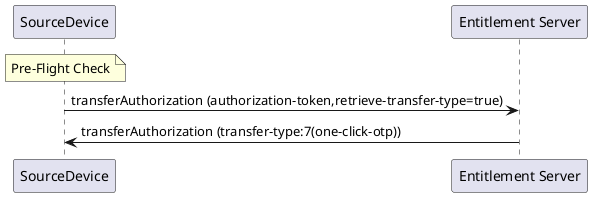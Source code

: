 @startuml Magnolia-Digi

participant SourceDevice
participant "Entitlement Server" as ES
note over SourceDevice,SourceDevice:Pre-Flight Check

SourceDevice -> ES: transferAuthorization (authorization-token,retrieve-transfer-type=true)
ES -> SourceDevice: transferAuthorization (transfer-type:7(one-click-otp))

@enduml